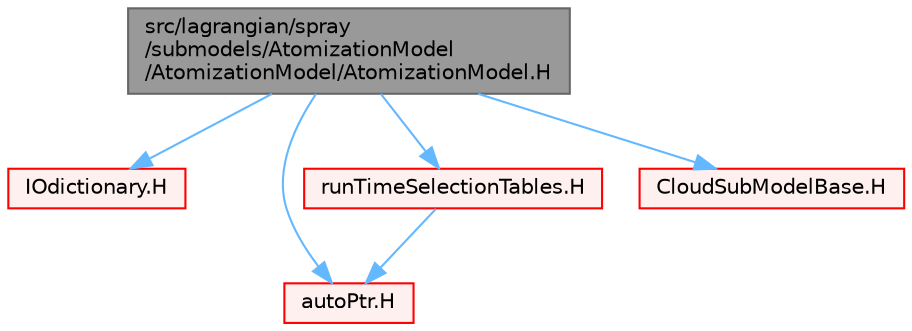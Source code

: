 digraph "src/lagrangian/spray/submodels/AtomizationModel/AtomizationModel/AtomizationModel.H"
{
 // LATEX_PDF_SIZE
  bgcolor="transparent";
  edge [fontname=Helvetica,fontsize=10,labelfontname=Helvetica,labelfontsize=10];
  node [fontname=Helvetica,fontsize=10,shape=box,height=0.2,width=0.4];
  Node1 [id="Node000001",label="src/lagrangian/spray\l/submodels/AtomizationModel\l/AtomizationModel/AtomizationModel.H",height=0.2,width=0.4,color="gray40", fillcolor="grey60", style="filled", fontcolor="black",tooltip=" "];
  Node1 -> Node2 [id="edge1_Node000001_Node000002",color="steelblue1",style="solid",tooltip=" "];
  Node2 [id="Node000002",label="IOdictionary.H",height=0.2,width=0.4,color="red", fillcolor="#FFF0F0", style="filled",URL="$IOdictionary_8H.html",tooltip=" "];
  Node1 -> Node79 [id="edge2_Node000001_Node000079",color="steelblue1",style="solid",tooltip=" "];
  Node79 [id="Node000079",label="autoPtr.H",height=0.2,width=0.4,color="red", fillcolor="#FFF0F0", style="filled",URL="$autoPtr_8H.html",tooltip=" "];
  Node1 -> Node93 [id="edge3_Node000001_Node000093",color="steelblue1",style="solid",tooltip=" "];
  Node93 [id="Node000093",label="runTimeSelectionTables.H",height=0.2,width=0.4,color="red", fillcolor="#FFF0F0", style="filled",URL="$runTimeSelectionTables_8H.html",tooltip="Macros to ease declaration of run-time selection tables."];
  Node93 -> Node79 [id="edge4_Node000093_Node000079",color="steelblue1",style="solid",tooltip=" "];
  Node1 -> Node146 [id="edge5_Node000001_Node000146",color="steelblue1",style="solid",tooltip=" "];
  Node146 [id="Node000146",label="CloudSubModelBase.H",height=0.2,width=0.4,color="red", fillcolor="#FFF0F0", style="filled",URL="$CloudSubModelBase_8H.html",tooltip=" "];
}
